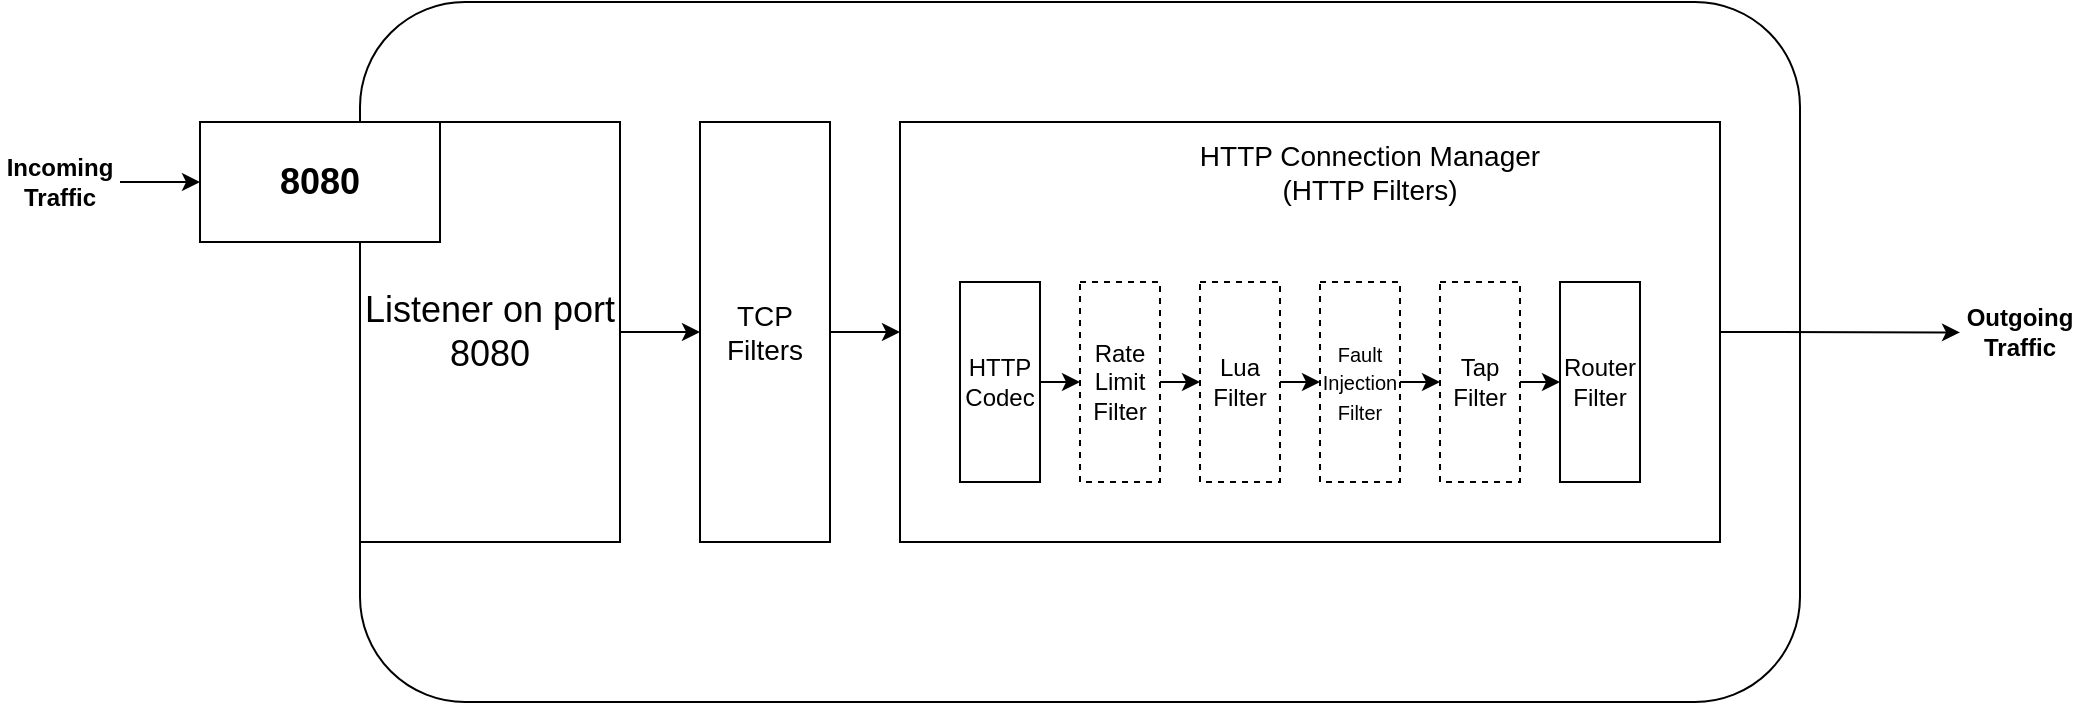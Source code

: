 <mxfile version="15.4.0" type="device"><diagram id="bQkY0UH1Z-KpwPB_kekh" name="Page-1"><mxGraphModel dx="1943" dy="1403" grid="1" gridSize="10" guides="1" tooltips="1" connect="1" arrows="1" fold="1" page="1" pageScale="1" pageWidth="850" pageHeight="1100" math="0" shadow="0"><root><mxCell id="0"/><mxCell id="1" parent="0"/><mxCell id="rFFmHe7Nd26SnUqFs7iP-1" value="" style="rounded=1;whiteSpace=wrap;html=1;" vertex="1" parent="1"><mxGeometry x="270" y="360" width="720" height="350" as="geometry"/></mxCell><mxCell id="rFFmHe7Nd26SnUqFs7iP-4" value="&lt;font style=&quot;font-size: 18px&quot;&gt;Listener on port 8080&lt;/font&gt;" style="rounded=0;whiteSpace=wrap;html=1;" vertex="1" parent="1"><mxGeometry x="270" y="420" width="130" height="210" as="geometry"/></mxCell><mxCell id="rFFmHe7Nd26SnUqFs7iP-32" style="edgeStyle=none;rounded=0;orthogonalLoop=1;jettySize=auto;html=1;exitX=0;exitY=0.5;exitDx=0;exitDy=0;startArrow=classic;startFill=1;endArrow=none;endFill=0;" edge="1" parent="1" source="rFFmHe7Nd26SnUqFs7iP-3"><mxGeometry relative="1" as="geometry"><mxPoint x="150" y="450" as="targetPoint"/></mxGeometry></mxCell><mxCell id="rFFmHe7Nd26SnUqFs7iP-3" value="&lt;font style=&quot;font-size: 18px&quot;&gt;&lt;b&gt;8080&lt;/b&gt;&lt;/font&gt;" style="rounded=0;whiteSpace=wrap;html=1;" vertex="1" parent="1"><mxGeometry x="190" y="420" width="120" height="60" as="geometry"/></mxCell><mxCell id="rFFmHe7Nd26SnUqFs7iP-16" value="" style="edgeStyle=orthogonalEdgeStyle;rounded=0;orthogonalLoop=1;jettySize=auto;html=1;startArrow=classic;startFill=1;endArrow=none;endFill=0;" edge="1" parent="1" source="rFFmHe7Nd26SnUqFs7iP-5" target="rFFmHe7Nd26SnUqFs7iP-4"><mxGeometry relative="1" as="geometry"/></mxCell><mxCell id="rFFmHe7Nd26SnUqFs7iP-30" value="" style="edgeStyle=none;rounded=0;orthogonalLoop=1;jettySize=auto;html=1;startArrow=none;startFill=0;endArrow=classic;endFill=1;" edge="1" parent="1" source="rFFmHe7Nd26SnUqFs7iP-5" target="rFFmHe7Nd26SnUqFs7iP-6"><mxGeometry relative="1" as="geometry"/></mxCell><mxCell id="rFFmHe7Nd26SnUqFs7iP-5" value="&lt;span style=&quot;font-size: 14px&quot;&gt;TCP Filters&lt;/span&gt;" style="rounded=0;whiteSpace=wrap;html=1;" vertex="1" parent="1"><mxGeometry x="440" y="420" width="65" height="210" as="geometry"/></mxCell><mxCell id="rFFmHe7Nd26SnUqFs7iP-31" style="edgeStyle=none;rounded=0;orthogonalLoop=1;jettySize=auto;html=1;exitX=1;exitY=0.5;exitDx=0;exitDy=0;startArrow=none;startFill=0;endArrow=classic;endFill=1;" edge="1" parent="1" source="rFFmHe7Nd26SnUqFs7iP-6"><mxGeometry relative="1" as="geometry"><mxPoint x="1070" y="525.2" as="targetPoint"/></mxGeometry></mxCell><mxCell id="rFFmHe7Nd26SnUqFs7iP-6" value="&lt;span style=&quot;font-size: 14px&quot;&gt;&lt;br&gt;&lt;/span&gt;" style="rounded=0;whiteSpace=wrap;html=1;" vertex="1" parent="1"><mxGeometry x="540" y="420" width="410" height="210" as="geometry"/></mxCell><mxCell id="rFFmHe7Nd26SnUqFs7iP-7" value="&lt;font style=&quot;font-size: 14px&quot;&gt;HTTP Connection Manager (HTTP Filters)&lt;/font&gt;" style="text;html=1;strokeColor=none;fillColor=none;align=center;verticalAlign=middle;whiteSpace=wrap;rounded=0;" vertex="1" parent="1"><mxGeometry x="680" y="430" width="190" height="30" as="geometry"/></mxCell><mxCell id="rFFmHe7Nd26SnUqFs7iP-25" style="rounded=0;orthogonalLoop=1;jettySize=auto;html=1;exitX=1;exitY=0.5;exitDx=0;exitDy=0;startArrow=none;startFill=0;endArrow=classic;endFill=1;entryX=0;entryY=0.5;entryDx=0;entryDy=0;" edge="1" parent="1" source="rFFmHe7Nd26SnUqFs7iP-8" target="rFFmHe7Nd26SnUqFs7iP-10"><mxGeometry relative="1" as="geometry"/></mxCell><mxCell id="rFFmHe7Nd26SnUqFs7iP-8" value="HTTP Codec" style="rounded=0;whiteSpace=wrap;html=1;" vertex="1" parent="1"><mxGeometry x="570" y="500" width="40" height="100" as="geometry"/></mxCell><mxCell id="rFFmHe7Nd26SnUqFs7iP-10" value="Rate Limit Filter" style="rounded=0;whiteSpace=wrap;html=1;dashed=1;" vertex="1" parent="1"><mxGeometry x="630" y="500" width="40" height="100" as="geometry"/></mxCell><mxCell id="rFFmHe7Nd26SnUqFs7iP-11" value="Lua Filter" style="rounded=0;whiteSpace=wrap;html=1;dashed=1;" vertex="1" parent="1"><mxGeometry x="690" y="500" width="40" height="100" as="geometry"/></mxCell><mxCell id="rFFmHe7Nd26SnUqFs7iP-12" value="&lt;font style=&quot;font-size: 10px&quot;&gt;Fault Injection Filter&lt;/font&gt;" style="rounded=0;whiteSpace=wrap;html=1;dashed=1;" vertex="1" parent="1"><mxGeometry x="750" y="500" width="40" height="100" as="geometry"/></mxCell><mxCell id="rFFmHe7Nd26SnUqFs7iP-13" value="Tap Filter" style="rounded=0;whiteSpace=wrap;html=1;dashed=1;" vertex="1" parent="1"><mxGeometry x="810" y="500" width="40" height="100" as="geometry"/></mxCell><mxCell id="rFFmHe7Nd26SnUqFs7iP-14" value="Router Filter" style="rounded=0;whiteSpace=wrap;html=1;" vertex="1" parent="1"><mxGeometry x="870" y="500" width="40" height="100" as="geometry"/></mxCell><mxCell id="rFFmHe7Nd26SnUqFs7iP-26" style="rounded=0;orthogonalLoop=1;jettySize=auto;html=1;exitX=1;exitY=0.5;exitDx=0;exitDy=0;startArrow=none;startFill=0;endArrow=classic;endFill=1;entryX=0;entryY=0.5;entryDx=0;entryDy=0;" edge="1" parent="1"><mxGeometry relative="1" as="geometry"><mxPoint x="670" y="550" as="sourcePoint"/><mxPoint x="690" y="550" as="targetPoint"/></mxGeometry></mxCell><mxCell id="rFFmHe7Nd26SnUqFs7iP-27" style="rounded=0;orthogonalLoop=1;jettySize=auto;html=1;exitX=1;exitY=0.5;exitDx=0;exitDy=0;startArrow=none;startFill=0;endArrow=classic;endFill=1;entryX=0;entryY=0.5;entryDx=0;entryDy=0;" edge="1" parent="1"><mxGeometry relative="1" as="geometry"><mxPoint x="730" y="550" as="sourcePoint"/><mxPoint x="750" y="550" as="targetPoint"/></mxGeometry></mxCell><mxCell id="rFFmHe7Nd26SnUqFs7iP-28" style="rounded=0;orthogonalLoop=1;jettySize=auto;html=1;exitX=1;exitY=0.5;exitDx=0;exitDy=0;startArrow=none;startFill=0;endArrow=classic;endFill=1;entryX=0;entryY=0.5;entryDx=0;entryDy=0;" edge="1" parent="1"><mxGeometry relative="1" as="geometry"><mxPoint x="790" y="550" as="sourcePoint"/><mxPoint x="810" y="550" as="targetPoint"/></mxGeometry></mxCell><mxCell id="rFFmHe7Nd26SnUqFs7iP-29" style="rounded=0;orthogonalLoop=1;jettySize=auto;html=1;exitX=1;exitY=0.5;exitDx=0;exitDy=0;startArrow=none;startFill=0;endArrow=classic;endFill=1;entryX=0;entryY=0.5;entryDx=0;entryDy=0;" edge="1" parent="1"><mxGeometry relative="1" as="geometry"><mxPoint x="850" y="550" as="sourcePoint"/><mxPoint x="870" y="550" as="targetPoint"/></mxGeometry></mxCell><mxCell id="rFFmHe7Nd26SnUqFs7iP-33" value="&lt;b&gt;Incoming Traffic&lt;/b&gt;" style="text;html=1;strokeColor=none;fillColor=none;align=center;verticalAlign=middle;whiteSpace=wrap;rounded=0;dashed=1;" vertex="1" parent="1"><mxGeometry x="90" y="435" width="60" height="30" as="geometry"/></mxCell><mxCell id="rFFmHe7Nd26SnUqFs7iP-34" value="&lt;b&gt;Outgoing Traffic&lt;/b&gt;" style="text;html=1;strokeColor=none;fillColor=none;align=center;verticalAlign=middle;whiteSpace=wrap;rounded=0;dashed=1;" vertex="1" parent="1"><mxGeometry x="1070" y="510" width="60" height="30" as="geometry"/></mxCell></root></mxGraphModel></diagram></mxfile>